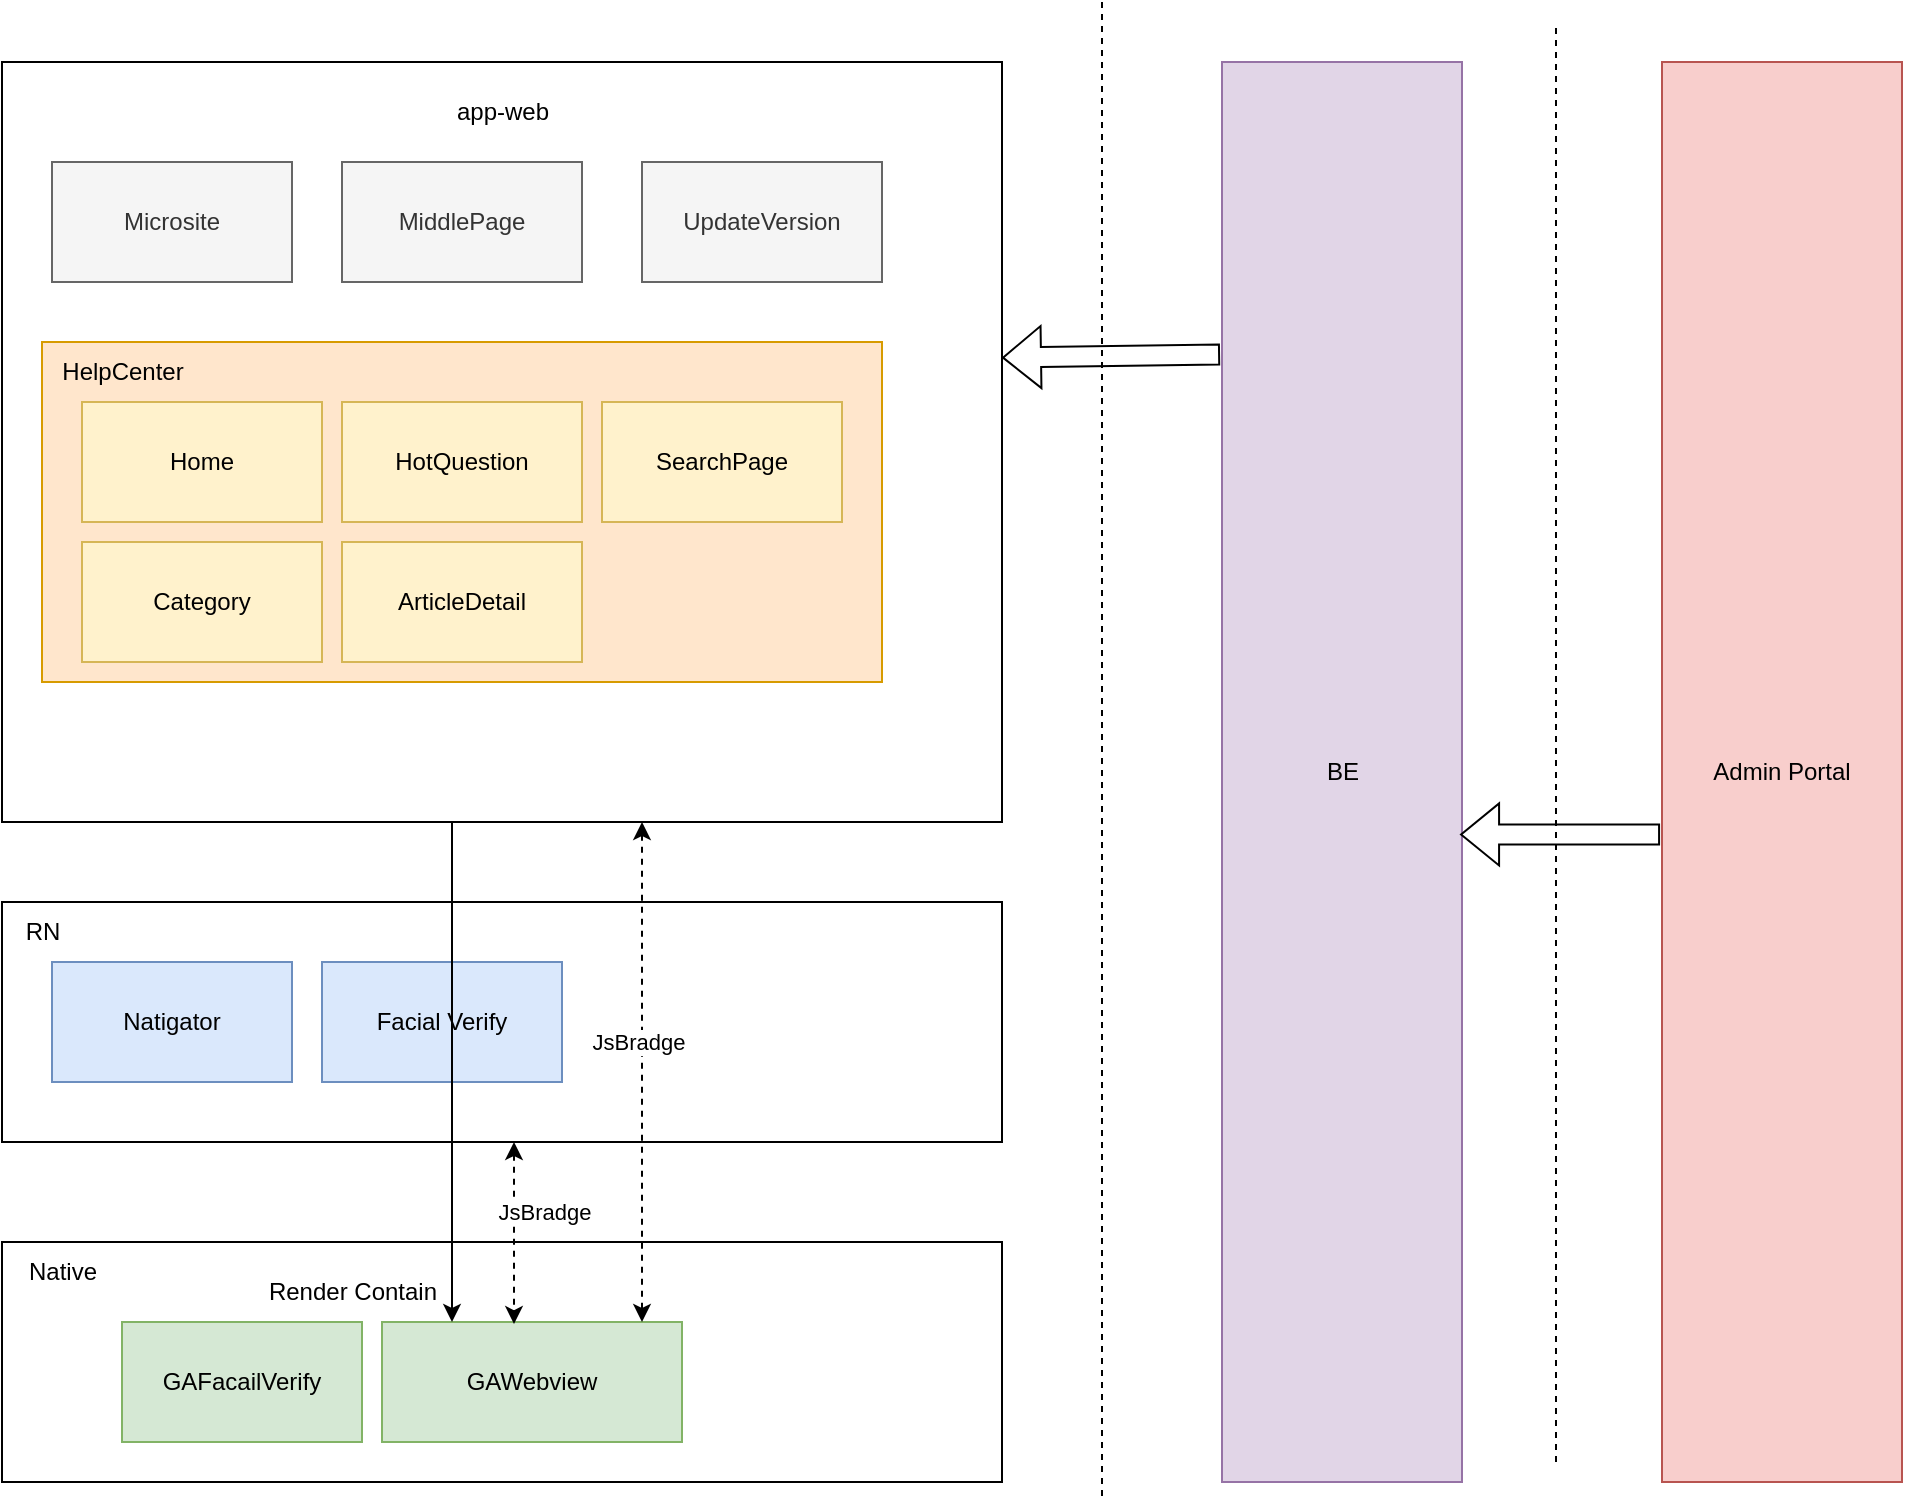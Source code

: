 <mxfile version="20.8.17" type="github" pages="3">
  <diagram name="第 1 页" id="pH_MFiOTjgAfJyfki7x9">
    <mxGraphModel dx="1434" dy="771" grid="1" gridSize="10" guides="1" tooltips="1" connect="1" arrows="1" fold="1" page="1" pageScale="1" pageWidth="827" pageHeight="1169" math="0" shadow="0">
      <root>
        <mxCell id="0" />
        <mxCell id="1" parent="0" />
        <mxCell id="8LNskPU4K8F9wqnniEPM-13" value="" style="rounded=0;whiteSpace=wrap;html=1;" parent="1" vertex="1">
          <mxGeometry x="50" y="600" width="500" height="120" as="geometry" />
        </mxCell>
        <mxCell id="8LNskPU4K8F9wqnniEPM-16" value="RN" style="text;html=1;align=center;verticalAlign=middle;resizable=0;points=[];autosize=1;strokeColor=none;fillColor=none;" parent="1" vertex="1">
          <mxGeometry x="50" y="600" width="40" height="30" as="geometry" />
        </mxCell>
        <mxCell id="8LNskPU4K8F9wqnniEPM-21" value="" style="rounded=0;whiteSpace=wrap;html=1;" parent="1" vertex="1">
          <mxGeometry x="50" y="770" width="500" height="120" as="geometry" />
        </mxCell>
        <mxCell id="8LNskPU4K8F9wqnniEPM-1" value="" style="rounded=0;whiteSpace=wrap;html=1;" parent="1" vertex="1">
          <mxGeometry x="50" y="180" width="500" height="380" as="geometry" />
        </mxCell>
        <mxCell id="dJ3KPslYRncFgLsZLMOg-1" value="Natigator" style="rounded=0;whiteSpace=wrap;html=1;fillColor=#dae8fc;strokeColor=#6c8ebf;" parent="1" vertex="1">
          <mxGeometry x="75" y="630" width="120" height="60" as="geometry" />
        </mxCell>
        <mxCell id="qRkKIQS7dKR3H430hFIp-1" value="Facial Verify" style="rounded=0;whiteSpace=wrap;html=1;fillColor=#dae8fc;strokeColor=#6c8ebf;" parent="1" vertex="1">
          <mxGeometry x="210" y="630" width="120" height="60" as="geometry" />
        </mxCell>
        <mxCell id="8LNskPU4K8F9wqnniEPM-2" value="app-web" style="text;html=1;align=center;verticalAlign=middle;resizable=0;points=[];autosize=1;strokeColor=none;fillColor=none;" parent="1" vertex="1">
          <mxGeometry x="265" y="190" width="70" height="30" as="geometry" />
        </mxCell>
        <mxCell id="8LNskPU4K8F9wqnniEPM-3" value="" style="rounded=0;whiteSpace=wrap;html=1;fillColor=#ffe6cc;strokeColor=#d79b00;" parent="1" vertex="1">
          <mxGeometry x="70" y="320" width="420" height="170" as="geometry" />
        </mxCell>
        <mxCell id="8LNskPU4K8F9wqnniEPM-4" value="Microsite" style="rounded=0;whiteSpace=wrap;html=1;fillColor=#f5f5f5;fontColor=#333333;strokeColor=#666666;" parent="1" vertex="1">
          <mxGeometry x="75" y="230" width="120" height="60" as="geometry" />
        </mxCell>
        <mxCell id="8LNskPU4K8F9wqnniEPM-5" value="HelpCenter" style="text;html=1;align=center;verticalAlign=middle;resizable=0;points=[];autosize=1;strokeColor=none;fillColor=none;" parent="1" vertex="1">
          <mxGeometry x="70" y="320" width="80" height="30" as="geometry" />
        </mxCell>
        <mxCell id="8LNskPU4K8F9wqnniEPM-6" value="MiddlePage" style="rounded=0;whiteSpace=wrap;html=1;fillColor=#f5f5f5;fontColor=#333333;strokeColor=#666666;" parent="1" vertex="1">
          <mxGeometry x="220" y="230" width="120" height="60" as="geometry" />
        </mxCell>
        <mxCell id="8LNskPU4K8F9wqnniEPM-7" value="Home" style="rounded=0;whiteSpace=wrap;html=1;fillColor=#fff2cc;strokeColor=#d6b656;" parent="1" vertex="1">
          <mxGeometry x="90" y="350" width="120" height="60" as="geometry" />
        </mxCell>
        <mxCell id="8LNskPU4K8F9wqnniEPM-8" value="Category" style="rounded=0;whiteSpace=wrap;html=1;fillColor=#fff2cc;strokeColor=#d6b656;" parent="1" vertex="1">
          <mxGeometry x="90" y="420" width="120" height="60" as="geometry" />
        </mxCell>
        <mxCell id="8LNskPU4K8F9wqnniEPM-9" value="HotQuestion" style="rounded=0;whiteSpace=wrap;html=1;fillColor=#fff2cc;strokeColor=#d6b656;" parent="1" vertex="1">
          <mxGeometry x="220" y="350" width="120" height="60" as="geometry" />
        </mxCell>
        <mxCell id="8LNskPU4K8F9wqnniEPM-10" value="ArticleDetail" style="rounded=0;whiteSpace=wrap;html=1;fillColor=#fff2cc;strokeColor=#d6b656;" parent="1" vertex="1">
          <mxGeometry x="220" y="420" width="120" height="60" as="geometry" />
        </mxCell>
        <mxCell id="8LNskPU4K8F9wqnniEPM-11" value="SearchPage" style="rounded=0;whiteSpace=wrap;html=1;fillColor=#fff2cc;strokeColor=#d6b656;" parent="1" vertex="1">
          <mxGeometry x="350" y="350" width="120" height="60" as="geometry" />
        </mxCell>
        <mxCell id="8LNskPU4K8F9wqnniEPM-14" value="UpdateVersion" style="rounded=0;whiteSpace=wrap;html=1;fillColor=#f5f5f5;fontColor=#333333;strokeColor=#666666;" parent="1" vertex="1">
          <mxGeometry x="370" y="230" width="120" height="60" as="geometry" />
        </mxCell>
        <mxCell id="8LNskPU4K8F9wqnniEPM-19" value="Render Contain" style="text;html=1;align=center;verticalAlign=middle;resizable=0;points=[];autosize=1;strokeColor=none;fillColor=none;" parent="1" vertex="1">
          <mxGeometry x="170" y="780" width="110" height="30" as="geometry" />
        </mxCell>
        <mxCell id="8LNskPU4K8F9wqnniEPM-22" value="Native" style="text;html=1;align=center;verticalAlign=middle;resizable=0;points=[];autosize=1;strokeColor=none;fillColor=none;" parent="1" vertex="1">
          <mxGeometry x="50" y="770" width="60" height="30" as="geometry" />
        </mxCell>
        <mxCell id="8LNskPU4K8F9wqnniEPM-23" value="GAWebview" style="whiteSpace=wrap;html=1;fillColor=#d5e8d4;strokeColor=#82b366;" parent="1" vertex="1">
          <mxGeometry x="240" y="810" width="150" height="60" as="geometry" />
        </mxCell>
        <mxCell id="8LNskPU4K8F9wqnniEPM-26" value="" style="endArrow=none;dashed=1;html=1;rounded=0;" parent="1" edge="1">
          <mxGeometry width="50" height="50" relative="1" as="geometry">
            <mxPoint x="600" y="150" as="sourcePoint" />
            <mxPoint x="600" y="900" as="targetPoint" />
          </mxGeometry>
        </mxCell>
        <mxCell id="8LNskPU4K8F9wqnniEPM-27" value="" style="rounded=0;whiteSpace=wrap;html=1;fillColor=#e1d5e7;strokeColor=#9673a6;" parent="1" vertex="1">
          <mxGeometry x="660" y="180" width="120" height="710" as="geometry" />
        </mxCell>
        <mxCell id="8LNskPU4K8F9wqnniEPM-28" value="BE" style="text;html=1;align=center;verticalAlign=middle;resizable=0;points=[];autosize=1;strokeColor=none;fillColor=none;" parent="1" vertex="1">
          <mxGeometry x="700" y="520" width="40" height="30" as="geometry" />
        </mxCell>
        <mxCell id="8LNskPU4K8F9wqnniEPM-29" value="" style="shape=flexArrow;endArrow=classic;html=1;rounded=0;exitX=-0.008;exitY=0.206;exitDx=0;exitDy=0;exitPerimeter=0;entryX=1;entryY=0.389;entryDx=0;entryDy=0;entryPerimeter=0;" parent="1" source="8LNskPU4K8F9wqnniEPM-27" target="8LNskPU4K8F9wqnniEPM-1" edge="1">
          <mxGeometry width="50" height="50" relative="1" as="geometry">
            <mxPoint x="600" y="120" as="sourcePoint" />
            <mxPoint x="650" y="70" as="targetPoint" />
          </mxGeometry>
        </mxCell>
        <mxCell id="8LNskPU4K8F9wqnniEPM-30" value="" style="endArrow=none;dashed=1;html=1;rounded=0;" parent="1" edge="1">
          <mxGeometry width="50" height="50" relative="1" as="geometry">
            <mxPoint x="827" y="880" as="sourcePoint" />
            <mxPoint x="827" y="160" as="targetPoint" />
          </mxGeometry>
        </mxCell>
        <mxCell id="8LNskPU4K8F9wqnniEPM-31" value="Admin Portal" style="rounded=0;whiteSpace=wrap;html=1;fillColor=#f8cecc;strokeColor=#b85450;" parent="1" vertex="1">
          <mxGeometry x="880" y="180" width="120" height="710" as="geometry" />
        </mxCell>
        <mxCell id="8LNskPU4K8F9wqnniEPM-32" value="" style="shape=flexArrow;endArrow=classic;html=1;rounded=0;exitX=-0.008;exitY=0.544;exitDx=0;exitDy=0;exitPerimeter=0;entryX=0.992;entryY=0.544;entryDx=0;entryDy=0;entryPerimeter=0;" parent="1" source="8LNskPU4K8F9wqnniEPM-31" target="8LNskPU4K8F9wqnniEPM-27" edge="1">
          <mxGeometry width="50" height="50" relative="1" as="geometry">
            <mxPoint x="910" y="540" as="sourcePoint" />
            <mxPoint x="960" y="490" as="targetPoint" />
          </mxGeometry>
        </mxCell>
        <mxCell id="8LNskPU4K8F9wqnniEPM-33" value="" style="endArrow=classic;dashed=1;html=1;rounded=0;entryX=0.44;entryY=0.017;entryDx=0;entryDy=0;startArrow=classic;startFill=1;endFill=1;entryPerimeter=0;" parent="1" target="8LNskPU4K8F9wqnniEPM-23" edge="1">
          <mxGeometry width="50" height="50" relative="1" as="geometry">
            <mxPoint x="306" y="720" as="sourcePoint" />
            <mxPoint x="440" y="570" as="targetPoint" />
          </mxGeometry>
        </mxCell>
        <mxCell id="8LNskPU4K8F9wqnniEPM-34" value="JsBradge" style="edgeLabel;html=1;align=center;verticalAlign=middle;resizable=0;points=[];" parent="8LNskPU4K8F9wqnniEPM-33" vertex="1" connectable="0">
          <mxGeometry x="-0.226" y="-1" relative="1" as="geometry">
            <mxPoint x="16" as="offset" />
          </mxGeometry>
        </mxCell>
        <mxCell id="aCVswqiVoo2FF8_zbFBM-2" style="edgeStyle=orthogonalEdgeStyle;rounded=0;orthogonalLoop=1;jettySize=auto;html=1;dashed=1;startArrow=classic;startFill=1;endArrow=classic;endFill=1;" parent="1" source="8LNskPU4K8F9wqnniEPM-1" edge="1">
          <mxGeometry relative="1" as="geometry">
            <mxPoint x="370" y="810" as="targetPoint" />
            <Array as="points">
              <mxPoint x="370" y="810" />
            </Array>
          </mxGeometry>
        </mxCell>
        <mxCell id="aCVswqiVoo2FF8_zbFBM-4" value="JsBradge" style="edgeLabel;html=1;align=center;verticalAlign=middle;resizable=0;points=[];" parent="aCVswqiVoo2FF8_zbFBM-2" vertex="1" connectable="0">
          <mxGeometry x="-0.244" y="-1" relative="1" as="geometry">
            <mxPoint x="-1" y="15" as="offset" />
          </mxGeometry>
        </mxCell>
        <mxCell id="8LNskPU4K8F9wqnniEPM-18" style="edgeStyle=orthogonalEdgeStyle;rounded=0;orthogonalLoop=1;jettySize=auto;html=1;" parent="1" edge="1">
          <mxGeometry relative="1" as="geometry">
            <mxPoint x="300" y="560" as="sourcePoint" />
            <mxPoint x="275" y="810" as="targetPoint" />
            <Array as="points">
              <mxPoint x="275" y="560" />
              <mxPoint x="275" y="810" />
            </Array>
          </mxGeometry>
        </mxCell>
        <mxCell id="ZkTJjvlv6o2vPAnSLDRn-1" value="GAFacailVerify" style="rounded=0;whiteSpace=wrap;html=1;fillColor=#d5e8d4;strokeColor=#82b366;" parent="1" vertex="1">
          <mxGeometry x="110" y="810" width="120" height="60" as="geometry" />
        </mxCell>
      </root>
    </mxGraphModel>
  </diagram>
  <diagram id="OCqdjVxYKaqNd-ojVBH9" name="第 2 页">
    <mxGraphModel dx="2261" dy="771" grid="1" gridSize="10" guides="1" tooltips="1" connect="1" arrows="1" fold="1" page="1" pageScale="1" pageWidth="827" pageHeight="1169" math="0" shadow="0">
      <root>
        <mxCell id="0" />
        <mxCell id="1" parent="0" />
        <mxCell id="06zZeN4pgje_EuCUXad--37" value="" style="rounded=0;whiteSpace=wrap;html=1;" parent="1" vertex="1">
          <mxGeometry x="450" y="880" width="400" height="160" as="geometry" />
        </mxCell>
        <mxCell id="06zZeN4pgje_EuCUXad--8" value="" style="rounded=0;whiteSpace=wrap;html=1;" parent="1" vertex="1">
          <mxGeometry x="60" y="590" width="790" height="270" as="geometry" />
        </mxCell>
        <mxCell id="hZJl-2FblhQQV8Ndydy2-13" value="" style="rounded=0;whiteSpace=wrap;html=1;" parent="1" vertex="1">
          <mxGeometry x="60" y="190" width="790" height="390" as="geometry" />
        </mxCell>
        <mxCell id="hZJl-2FblhQQV8Ndydy2-25" value="" style="whiteSpace=wrap;html=1;" parent="1" vertex="1">
          <mxGeometry x="70" y="250" width="450" height="310" as="geometry" />
        </mxCell>
        <mxCell id="hZJl-2FblhQQV8Ndydy2-14" value="app-web" style="text;html=1;align=center;verticalAlign=middle;resizable=0;points=[];autosize=1;strokeColor=none;fillColor=none;" parent="1" vertex="1">
          <mxGeometry x="60" y="190" width="70" height="30" as="geometry" />
        </mxCell>
        <mxCell id="hZJl-2FblhQQV8Ndydy2-15" value="" style="rounded=0;whiteSpace=wrap;html=1;" parent="1" vertex="1">
          <mxGeometry x="80" y="380" width="420" height="170" as="geometry" />
        </mxCell>
        <mxCell id="hZJl-2FblhQQV8Ndydy2-16" value="Microsite" style="rounded=0;whiteSpace=wrap;html=1;fillColor=#f5f5f5;fontColor=#333333;strokeColor=#666666;" parent="1" vertex="1">
          <mxGeometry x="85" y="290" width="120" height="60" as="geometry" />
        </mxCell>
        <mxCell id="hZJl-2FblhQQV8Ndydy2-17" value="HelpCenter" style="text;html=1;align=center;verticalAlign=middle;resizable=0;points=[];autosize=1;strokeColor=none;fillColor=none;" parent="1" vertex="1">
          <mxGeometry x="80" y="380" width="80" height="30" as="geometry" />
        </mxCell>
        <mxCell id="hZJl-2FblhQQV8Ndydy2-18" value="MiddlePage" style="rounded=0;whiteSpace=wrap;html=1;fillColor=#f5f5f5;fontColor=#333333;strokeColor=#666666;" parent="1" vertex="1">
          <mxGeometry x="230" y="290" width="120" height="60" as="geometry" />
        </mxCell>
        <mxCell id="hZJl-2FblhQQV8Ndydy2-19" value="Home" style="rounded=0;whiteSpace=wrap;html=1;fillColor=#ffe6cc;strokeColor=#d79b00;" parent="1" vertex="1">
          <mxGeometry x="100" y="410" width="120" height="60" as="geometry" />
        </mxCell>
        <mxCell id="hZJl-2FblhQQV8Ndydy2-20" value="Category" style="rounded=0;whiteSpace=wrap;html=1;fillColor=#ffe6cc;strokeColor=#d79b00;" parent="1" vertex="1">
          <mxGeometry x="100" y="480" width="120" height="60" as="geometry" />
        </mxCell>
        <mxCell id="hZJl-2FblhQQV8Ndydy2-21" value="HotQuestion" style="rounded=0;whiteSpace=wrap;html=1;fillColor=#ffe6cc;strokeColor=#d79b00;" parent="1" vertex="1">
          <mxGeometry x="230" y="410" width="120" height="60" as="geometry" />
        </mxCell>
        <mxCell id="hZJl-2FblhQQV8Ndydy2-22" value="ArticleDetail" style="rounded=0;whiteSpace=wrap;html=1;fillColor=#ffe6cc;strokeColor=#d79b00;" parent="1" vertex="1">
          <mxGeometry x="230" y="480" width="120" height="60" as="geometry" />
        </mxCell>
        <mxCell id="hZJl-2FblhQQV8Ndydy2-23" value="SearchPage" style="rounded=0;whiteSpace=wrap;html=1;fillColor=#ffe6cc;strokeColor=#d79b00;" parent="1" vertex="1">
          <mxGeometry x="360" y="410" width="120" height="60" as="geometry" />
        </mxCell>
        <mxCell id="hZJl-2FblhQQV8Ndydy2-24" value="UpdateVersion" style="rounded=0;whiteSpace=wrap;html=1;fillColor=#f5f5f5;fontColor=#333333;strokeColor=#666666;" parent="1" vertex="1">
          <mxGeometry x="380" y="290" width="120" height="60" as="geometry" />
        </mxCell>
        <mxCell id="hZJl-2FblhQQV8Ndydy2-26" value="Page" style="text;html=1;align=center;verticalAlign=middle;resizable=0;points=[];autosize=1;strokeColor=none;fillColor=none;" parent="1" vertex="1">
          <mxGeometry x="70" y="250" width="50" height="30" as="geometry" />
        </mxCell>
        <mxCell id="hZJl-2FblhQQV8Ndydy2-27" value="" style="rounded=0;whiteSpace=wrap;html=1;" parent="1" vertex="1">
          <mxGeometry x="530" y="250" width="310" height="250" as="geometry" />
        </mxCell>
        <mxCell id="hZJl-2FblhQQV8Ndydy2-28" value="Component" style="text;html=1;align=center;verticalAlign=middle;resizable=0;points=[];autosize=1;strokeColor=none;fillColor=none;" parent="1" vertex="1">
          <mxGeometry x="530" y="250" width="90" height="30" as="geometry" />
        </mxCell>
        <mxCell id="hZJl-2FblhQQV8Ndydy2-29" value="Loadable" style="rounded=0;whiteSpace=wrap;html=1;fillColor=#fff2cc;strokeColor=#d6b656;" parent="1" vertex="1">
          <mxGeometry x="560" y="290" width="120" height="60" as="geometry" />
        </mxCell>
        <mxCell id="hZJl-2FblhQQV8Ndydy2-30" value="Loading" style="rounded=0;whiteSpace=wrap;html=1;fillColor=#fff2cc;strokeColor=#d6b656;" parent="1" vertex="1">
          <mxGeometry x="560" y="360" width="120" height="60" as="geometry" />
        </mxCell>
        <mxCell id="hZJl-2FblhQQV8Ndydy2-31" value="Icon" style="rounded=0;whiteSpace=wrap;html=1;fillColor=#fff2cc;strokeColor=#d6b656;" parent="1" vertex="1">
          <mxGeometry x="560" y="430" width="120" height="60" as="geometry" />
        </mxCell>
        <mxCell id="hZJl-2FblhQQV8Ndydy2-32" value="Footer" style="rounded=0;whiteSpace=wrap;html=1;fillColor=#fff2cc;strokeColor=#d6b656;" parent="1" vertex="1">
          <mxGeometry x="690" y="290" width="120" height="60" as="geometry" />
        </mxCell>
        <mxCell id="hZJl-2FblhQQV8Ndydy2-33" value="QuestionList" style="rounded=0;whiteSpace=wrap;html=1;fillColor=#fff2cc;strokeColor=#d6b656;" parent="1" vertex="1">
          <mxGeometry x="690" y="360" width="120" height="60" as="geometry" />
        </mxCell>
        <mxCell id="hZJl-2FblhQQV8Ndydy2-34" value="SearchInput" style="rounded=0;whiteSpace=wrap;html=1;fillColor=#fff2cc;strokeColor=#d6b656;" parent="1" vertex="1">
          <mxGeometry x="690" y="430" width="120" height="60" as="geometry" />
        </mxCell>
        <mxCell id="06zZeN4pgje_EuCUXad--1" value="" style="rounded=0;whiteSpace=wrap;html=1;" parent="1" vertex="1">
          <mxGeometry x="690" y="600" width="150" height="100" as="geometry" />
        </mxCell>
        <mxCell id="06zZeN4pgje_EuCUXad--2" value="Hook" style="text;html=1;align=center;verticalAlign=middle;resizable=0;points=[];autosize=1;strokeColor=none;fillColor=none;" parent="1" vertex="1">
          <mxGeometry x="690" y="600" width="50" height="30" as="geometry" />
        </mxCell>
        <mxCell id="06zZeN4pgje_EuCUXad--3" value="useBridge" style="rounded=0;whiteSpace=wrap;html=1;fillColor=#dae8fc;strokeColor=#6c8ebf;" parent="1" vertex="1">
          <mxGeometry x="705" y="630" width="115" height="60" as="geometry" />
        </mxCell>
        <mxCell id="06zZeN4pgje_EuCUXad--5" value="" style="rounded=0;whiteSpace=wrap;html=1;" parent="1" vertex="1">
          <mxGeometry x="690" y="710" width="150" height="100" as="geometry" />
        </mxCell>
        <mxCell id="06zZeN4pgje_EuCUXad--6" value="core" style="text;html=1;align=center;verticalAlign=middle;resizable=0;points=[];autosize=1;strokeColor=none;fillColor=none;" parent="1" vertex="1">
          <mxGeometry x="690" y="710" width="50" height="30" as="geometry" />
        </mxCell>
        <mxCell id="06zZeN4pgje_EuCUXad--7" value="jsbridge" style="rounded=0;whiteSpace=wrap;html=1;fillColor=#f5f5f5;strokeColor=#666666;fontColor=#333333;" parent="1" vertex="1">
          <mxGeometry x="705" y="740" width="120" height="60" as="geometry" />
        </mxCell>
        <mxCell id="06zZeN4pgje_EuCUXad--9" value="" style="rounded=0;whiteSpace=wrap;html=1;" parent="1" vertex="1">
          <mxGeometry x="70" y="600" width="440" height="210" as="geometry" />
        </mxCell>
        <mxCell id="06zZeN4pgje_EuCUXad--10" value="Service" style="text;html=1;align=center;verticalAlign=middle;resizable=0;points=[];autosize=1;strokeColor=none;fillColor=none;" parent="1" vertex="1">
          <mxGeometry x="70" y="600" width="60" height="30" as="geometry" />
        </mxCell>
        <mxCell id="06zZeN4pgje_EuCUXad--11" value="preloadArticles" style="rounded=0;whiteSpace=wrap;html=1;fillColor=#e1d5e7;strokeColor=#9673a6;" parent="1" vertex="1">
          <mxGeometry x="80" y="640" width="120" height="60" as="geometry" />
        </mxCell>
        <mxCell id="06zZeN4pgje_EuCUXad--12" value="getArticlesInCategory" style="rounded=0;whiteSpace=wrap;html=1;fillColor=#e1d5e7;strokeColor=#9673a6;" parent="1" vertex="1">
          <mxGeometry x="220" y="710" width="130" height="60" as="geometry" />
        </mxCell>
        <mxCell id="06zZeN4pgje_EuCUXad--13" value="getCategories" style="rounded=0;whiteSpace=wrap;html=1;fillColor=#e1d5e7;strokeColor=#9673a6;" parent="1" vertex="1">
          <mxGeometry x="220" y="640" width="130" height="60" as="geometry" />
        </mxCell>
        <mxCell id="06zZeN4pgje_EuCUXad--14" value="getArticleDetail" style="rounded=0;whiteSpace=wrap;html=1;fillColor=#e1d5e7;strokeColor=#9673a6;" parent="1" vertex="1">
          <mxGeometry x="80" y="710" width="120" height="60" as="geometry" />
        </mxCell>
        <mxCell id="06zZeN4pgje_EuCUXad--15" value="getSearchResult" style="rounded=0;whiteSpace=wrap;html=1;fillColor=#e1d5e7;strokeColor=#9673a6;" parent="1" vertex="1">
          <mxGeometry x="360" y="640" width="130" height="60" as="geometry" />
        </mxCell>
        <mxCell id="06zZeN4pgje_EuCUXad--17" value="getHotList" style="rounded=0;whiteSpace=wrap;html=1;fillColor=#e1d5e7;strokeColor=#9673a6;" parent="1" vertex="1">
          <mxGeometry x="360" y="710" width="130" height="60" as="geometry" />
        </mxCell>
        <mxCell id="06zZeN4pgje_EuCUXad--18" value="" style="rounded=0;whiteSpace=wrap;html=1;" parent="1" vertex="1">
          <mxGeometry x="530" y="600" width="150" height="240" as="geometry" />
        </mxCell>
        <mxCell id="06zZeN4pgje_EuCUXad--19" value="utils" style="text;html=1;align=center;verticalAlign=middle;resizable=0;points=[];autosize=1;strokeColor=none;fillColor=none;" parent="1" vertex="1">
          <mxGeometry x="535" y="600" width="40" height="30" as="geometry" />
        </mxCell>
        <mxCell id="06zZeN4pgje_EuCUXad--21" value="transformArticles" style="rounded=0;whiteSpace=wrap;html=1;fillColor=#dae8fc;strokeColor=#6c8ebf;" parent="1" vertex="1">
          <mxGeometry x="540" y="628" width="130" height="60" as="geometry" />
        </mxCell>
        <mxCell id="06zZeN4pgje_EuCUXad--22" value="transformArticle" style="rounded=0;whiteSpace=wrap;html=1;fillColor=#dae8fc;strokeColor=#6c8ebf;" parent="1" vertex="1">
          <mxGeometry x="540" y="695" width="130" height="60" as="geometry" />
        </mxCell>
        <mxCell id="06zZeN4pgje_EuCUXad--23" value="transformContent" style="rounded=0;whiteSpace=wrap;html=1;fillColor=#dae8fc;strokeColor=#6c8ebf;" parent="1" vertex="1">
          <mxGeometry x="540" y="763" width="130" height="60" as="geometry" />
        </mxCell>
        <mxCell id="06zZeN4pgje_EuCUXad--28" value="Service" style="rounded=0;whiteSpace=wrap;html=1;fillColor=#f5f5f5;strokeColor=#666666;fontColor=#333333;" parent="1" vertex="1">
          <mxGeometry x="60" y="1060" width="790" height="60" as="geometry" />
        </mxCell>
        <mxCell id="06zZeN4pgje_EuCUXad--30" value="" style="rounded=0;whiteSpace=wrap;html=1;" parent="1" vertex="1">
          <mxGeometry x="60" y="880" width="370" height="160" as="geometry" />
        </mxCell>
        <mxCell id="06zZeN4pgje_EuCUXad--31" value="App" style="text;html=1;align=center;verticalAlign=middle;resizable=0;points=[];autosize=1;strokeColor=none;fillColor=none;" parent="1" vertex="1">
          <mxGeometry x="70" y="880" width="40" height="30" as="geometry" />
        </mxCell>
        <mxCell id="06zZeN4pgje_EuCUXad--32" value="GAWebView" style="rounded=0;whiteSpace=wrap;html=1;fillColor=#b1ddf0;strokeColor=#10739e;" parent="1" vertex="1">
          <mxGeometry x="595" y="920" width="120" height="60" as="geometry" />
        </mxCell>
        <mxCell id="06zZeN4pgje_EuCUXad--33" value="webview_jbscheme" style="rounded=0;whiteSpace=wrap;html=1;fillColor=#dae8fc;strokeColor=#6c8ebf;" parent="1" vertex="1">
          <mxGeometry x="455" y="920" width="120" height="60" as="geometry" />
        </mxCell>
        <mxCell id="06zZeN4pgje_EuCUXad--36" value="Navigator" style="whiteSpace=wrap;html=1;fillColor=#f8cecc;strokeColor=#b85450;" parent="1" vertex="1">
          <mxGeometry x="80" y="930" width="120" height="60" as="geometry" />
        </mxCell>
        <mxCell id="06zZeN4pgje_EuCUXad--38" value="Native" style="text;html=1;align=center;verticalAlign=middle;resizable=0;points=[];autosize=1;strokeColor=none;fillColor=none;" parent="1" vertex="1">
          <mxGeometry x="440" y="880" width="60" height="30" as="geometry" />
        </mxCell>
        <mxCell id="w0OxSLhlzJO1bxEA1a_v-1" value="Facial Verify" style="whiteSpace=wrap;html=1;fillColor=#fff2cc;strokeColor=#d6b656;" parent="1" vertex="1">
          <mxGeometry x="210" y="930" width="120" height="60" as="geometry" />
        </mxCell>
        <mxCell id="w0OxSLhlzJO1bxEA1a_v-3" value="GAFacailVerify" style="rounded=0;whiteSpace=wrap;html=1;fillColor=#b1ddf0;strokeColor=#10739e;" parent="1" vertex="1">
          <mxGeometry x="725" y="920" width="120" height="60" as="geometry" />
        </mxCell>
        <mxCell id="YmsrF-ncQiVonG9c2Cp4-1" value="" style="endArrow=none;dashed=1;html=1;rounded=0;" edge="1" parent="1">
          <mxGeometry width="50" height="50" relative="1" as="geometry">
            <mxPoint x="-40" y="870" as="sourcePoint" />
            <mxPoint x="930" y="870" as="targetPoint" />
          </mxGeometry>
        </mxCell>
        <mxCell id="YmsrF-ncQiVonG9c2Cp4-2" value="UI" style="text;html=1;align=center;verticalAlign=middle;resizable=0;points=[];autosize=1;strokeColor=none;fillColor=none;" vertex="1" parent="1">
          <mxGeometry x="-20" y="380" width="40" height="30" as="geometry" />
        </mxCell>
        <mxCell id="YmsrF-ncQiVonG9c2Cp4-3" value="Utils" style="text;html=1;align=center;verticalAlign=middle;resizable=0;points=[];autosize=1;strokeColor=none;fillColor=none;" vertex="1" parent="1">
          <mxGeometry x="-20" y="688" width="50" height="30" as="geometry" />
        </mxCell>
        <mxCell id="YmsrF-ncQiVonG9c2Cp4-4" value="App" style="text;html=1;align=center;verticalAlign=middle;resizable=0;points=[];autosize=1;strokeColor=none;fillColor=none;" vertex="1" parent="1">
          <mxGeometry x="-20" y="950" width="40" height="30" as="geometry" />
        </mxCell>
        <mxCell id="YmsrF-ncQiVonG9c2Cp4-5" value="" style="endArrow=none;dashed=1;html=1;rounded=0;" edge="1" parent="1">
          <mxGeometry width="50" height="50" relative="1" as="geometry">
            <mxPoint x="-40" y="585" as="sourcePoint" />
            <mxPoint x="870" y="585" as="targetPoint" />
          </mxGeometry>
        </mxCell>
        <mxCell id="YmsrF-ncQiVonG9c2Cp4-6" value="Page" style="rounded=0;whiteSpace=wrap;html=1;fillColor=#ffe6cc;strokeColor=#d79b00;" vertex="1" parent="1">
          <mxGeometry x="60" y="80" width="80" height="40" as="geometry" />
        </mxCell>
        <mxCell id="YmsrF-ncQiVonG9c2Cp4-7" value="common UI" style="rounded=0;whiteSpace=wrap;html=1;fillColor=#fff2cc;strokeColor=#d6b656;" vertex="1" parent="1">
          <mxGeometry x="60" y="130" width="80" height="40" as="geometry" />
        </mxCell>
        <mxCell id="YmsrF-ncQiVonG9c2Cp4-8" value="service" style="rounded=0;whiteSpace=wrap;html=1;fillColor=#e1d5e7;strokeColor=#9673a6;" vertex="1" parent="1">
          <mxGeometry x="156.25" y="130" width="77.5" height="40" as="geometry" />
        </mxCell>
        <mxCell id="YmsrF-ncQiVonG9c2Cp4-9" value="common utils" style="rounded=0;whiteSpace=wrap;html=1;fillColor=#dae8fc;strokeColor=#6c8ebf;" vertex="1" parent="1">
          <mxGeometry x="160" y="80" width="70" height="40" as="geometry" />
        </mxCell>
        <mxCell id="YmsrF-ncQiVonG9c2Cp4-10" value="rn sdk" style="whiteSpace=wrap;html=1;fillColor=#f8cecc;strokeColor=#b85450;" vertex="1" parent="1">
          <mxGeometry x="250" y="80" width="80" height="40" as="geometry" />
        </mxCell>
        <mxCell id="YmsrF-ncQiVonG9c2Cp4-11" value="native sdk" style="rounded=0;whiteSpace=wrap;html=1;fillColor=#b1ddf0;strokeColor=#10739e;" vertex="1" parent="1">
          <mxGeometry x="250" y="130" width="80" height="40" as="geometry" />
        </mxCell>
      </root>
    </mxGraphModel>
  </diagram>
  <diagram id="5r_Qo1t398WUHIuovCm1" name="第 3 页">
    <mxGraphModel dx="1063" dy="771" grid="1" gridSize="10" guides="1" tooltips="1" connect="1" arrows="1" fold="1" page="1" pageScale="1" pageWidth="827" pageHeight="1169" math="0" shadow="0">
      <root>
        <mxCell id="0" />
        <mxCell id="1" parent="0" />
        <mxCell id="8Lxj5SkozFaEqWzafYHR-1" style="edgeStyle=none;rounded=0;orthogonalLoop=1;jettySize=auto;html=1;entryX=0;entryY=0.75;entryDx=0;entryDy=0;dashed=1;startArrow=none;startFill=0;endArrow=classic;endFill=1;" edge="1" parent="1" source="ufbjqzeRfqXrX6DN1xkt-1" target="ufbjqzeRfqXrX6DN1xkt-3">
          <mxGeometry relative="1" as="geometry" />
        </mxCell>
        <mxCell id="8Lxj5SkozFaEqWzafYHR-2" style="edgeStyle=none;rounded=0;orthogonalLoop=1;jettySize=auto;html=1;dashed=1;startArrow=none;startFill=0;endArrow=classic;endFill=1;" edge="1" parent="1" source="ufbjqzeRfqXrX6DN1xkt-1" target="ufbjqzeRfqXrX6DN1xkt-9">
          <mxGeometry relative="1" as="geometry" />
        </mxCell>
        <mxCell id="8Lxj5SkozFaEqWzafYHR-3" style="edgeStyle=none;rounded=0;orthogonalLoop=1;jettySize=auto;html=1;entryX=0;entryY=0.5;entryDx=0;entryDy=0;dashed=1;startArrow=none;startFill=0;endArrow=classic;endFill=1;" edge="1" parent="1" source="ufbjqzeRfqXrX6DN1xkt-1" target="ufbjqzeRfqXrX6DN1xkt-10">
          <mxGeometry relative="1" as="geometry" />
        </mxCell>
        <mxCell id="ufbjqzeRfqXrX6DN1xkt-1" value="Actor" style="shape=umlActor;verticalLabelPosition=bottom;verticalAlign=top;html=1;outlineConnect=0;" vertex="1" parent="1">
          <mxGeometry x="140" y="350" width="60" height="120" as="geometry" />
        </mxCell>
        <mxCell id="ufbjqzeRfqXrX6DN1xkt-3" value="View Help Center Home" style="rounded=0;whiteSpace=wrap;html=1;fillColor=#fff2cc;strokeColor=#d6b656;" vertex="1" parent="1">
          <mxGeometry x="330" y="290" width="120" height="60" as="geometry" />
        </mxCell>
        <mxCell id="ufbjqzeRfqXrX6DN1xkt-6" value="View Hot Question" style="ellipse;whiteSpace=wrap;html=1;fillColor=#f8cecc;strokeColor=#b85450;" vertex="1" parent="1">
          <mxGeometry x="760" y="180" width="120" height="80" as="geometry" />
        </mxCell>
        <mxCell id="ufbjqzeRfqXrX6DN1xkt-27" style="edgeStyle=none;rounded=0;orthogonalLoop=1;jettySize=auto;html=1;entryX=1;entryY=0.75;entryDx=0;entryDy=0;dashed=1;startArrow=none;startFill=0;endArrow=classic;endFill=1;" edge="1" parent="1" source="ufbjqzeRfqXrX6DN1xkt-7" target="ufbjqzeRfqXrX6DN1xkt-3">
          <mxGeometry relative="1" as="geometry" />
        </mxCell>
        <mxCell id="ufbjqzeRfqXrX6DN1xkt-36" style="edgeStyle=none;rounded=0;orthogonalLoop=1;jettySize=auto;html=1;entryX=1;entryY=0.5;entryDx=0;entryDy=0;dashed=1;startArrow=none;startFill=0;endArrow=classic;endFill=1;" edge="1" parent="1" source="ufbjqzeRfqXrX6DN1xkt-7" target="ufbjqzeRfqXrX6DN1xkt-9">
          <mxGeometry relative="1" as="geometry" />
        </mxCell>
        <mxCell id="ufbjqzeRfqXrX6DN1xkt-37" style="edgeStyle=none;rounded=0;orthogonalLoop=1;jettySize=auto;html=1;entryX=1;entryY=0.5;entryDx=0;entryDy=0;dashed=1;startArrow=none;startFill=0;endArrow=classic;endFill=1;" edge="1" parent="1" source="ufbjqzeRfqXrX6DN1xkt-7" target="ufbjqzeRfqXrX6DN1xkt-10">
          <mxGeometry relative="1" as="geometry" />
        </mxCell>
        <mxCell id="ufbjqzeRfqXrX6DN1xkt-7" value="View Article Detail" style="ellipse;whiteSpace=wrap;html=1;fillColor=#f8cecc;strokeColor=#b85450;" vertex="1" parent="1">
          <mxGeometry x="760" y="280" width="120" height="80" as="geometry" />
        </mxCell>
        <mxCell id="ufbjqzeRfqXrX6DN1xkt-9" value="View Category" style="rounded=0;whiteSpace=wrap;html=1;fillColor=#fff2cc;strokeColor=#d6b656;" vertex="1" parent="1">
          <mxGeometry x="330" y="420" width="120" height="60" as="geometry" />
        </mxCell>
        <mxCell id="ufbjqzeRfqXrX6DN1xkt-10" value="Search Question" style="rounded=0;whiteSpace=wrap;html=1;fillColor=#fff2cc;strokeColor=#d6b656;" vertex="1" parent="1">
          <mxGeometry x="330" y="555" width="120" height="60" as="geometry" />
        </mxCell>
        <mxCell id="ufbjqzeRfqXrX6DN1xkt-29" style="edgeStyle=none;rounded=0;orthogonalLoop=1;jettySize=auto;html=1;dashed=1;startArrow=none;startFill=0;endArrow=classic;endFill=1;" edge="1" parent="1" source="ufbjqzeRfqXrX6DN1xkt-11">
          <mxGeometry relative="1" as="geometry">
            <mxPoint x="450" y="340" as="targetPoint" />
          </mxGeometry>
        </mxCell>
        <mxCell id="ufbjqzeRfqXrX6DN1xkt-11" value="Call US" style="ellipse;whiteSpace=wrap;html=1;fillColor=#f8cecc;strokeColor=#b85450;" vertex="1" parent="1">
          <mxGeometry x="760" y="390" width="120" height="80" as="geometry" />
        </mxCell>
        <mxCell id="ufbjqzeRfqXrX6DN1xkt-12" value="Email" style="ellipse;whiteSpace=wrap;html=1;fillColor=#f8cecc;strokeColor=#b85450;" vertex="1" parent="1">
          <mxGeometry x="760" y="490" width="120" height="80" as="geometry" />
        </mxCell>
        <mxCell id="ufbjqzeRfqXrX6DN1xkt-13" value="Facil Verify" style="ellipse;whiteSpace=wrap;html=1;fillColor=#f8cecc;strokeColor=#b85450;" vertex="1" parent="1">
          <mxGeometry x="760" y="80" width="120" height="80" as="geometry" />
        </mxCell>
        <mxCell id="ufbjqzeRfqXrX6DN1xkt-16" style="rounded=0;orthogonalLoop=1;jettySize=auto;html=1;entryX=0.983;entryY=0.375;entryDx=0;entryDy=0;entryPerimeter=0;dashed=1;startArrow=none;startFill=0;endArrow=classic;endFill=1;" edge="1" parent="1" source="ufbjqzeRfqXrX6DN1xkt-14">
          <mxGeometry relative="1" as="geometry">
            <mxPoint x="877.96" y="310" as="targetPoint" />
          </mxGeometry>
        </mxCell>
        <mxCell id="ufbjqzeRfqXrX6DN1xkt-14" value="Call US" style="ellipse;whiteSpace=wrap;html=1;fillColor=#f8cecc;strokeColor=#b85450;" vertex="1" parent="1">
          <mxGeometry x="990" y="225" width="117" height="80" as="geometry" />
        </mxCell>
        <mxCell id="ufbjqzeRfqXrX6DN1xkt-18" style="edgeStyle=none;rounded=0;orthogonalLoop=1;jettySize=auto;html=1;entryX=0.992;entryY=0.663;entryDx=0;entryDy=0;entryPerimeter=0;dashed=1;startArrow=none;startFill=0;endArrow=classic;endFill=1;" edge="1" parent="1" source="ufbjqzeRfqXrX6DN1xkt-15">
          <mxGeometry relative="1" as="geometry">
            <mxPoint x="879.04" y="333.04" as="targetPoint" />
          </mxGeometry>
        </mxCell>
        <mxCell id="ufbjqzeRfqXrX6DN1xkt-15" value="Email" style="ellipse;whiteSpace=wrap;html=1;fillColor=#f8cecc;strokeColor=#b85450;" vertex="1" parent="1">
          <mxGeometry x="987" y="325" width="120" height="80" as="geometry" />
        </mxCell>
        <mxCell id="ufbjqzeRfqXrX6DN1xkt-17" value="&amp;lt;&amp;lt;includes&amp;gt;&amp;gt;" style="text;html=1;align=center;verticalAlign=middle;resizable=0;points=[];autosize=1;strokeColor=none;fillColor=none;" vertex="1" parent="1">
          <mxGeometry x="887" y="260" width="100" height="30" as="geometry" />
        </mxCell>
        <mxCell id="ufbjqzeRfqXrX6DN1xkt-19" value="&amp;lt;&amp;lt;includes&amp;gt;&amp;gt;" style="text;html=1;align=center;verticalAlign=middle;resizable=0;points=[];autosize=1;strokeColor=none;fillColor=none;" vertex="1" parent="1">
          <mxGeometry x="880" y="340" width="100" height="30" as="geometry" />
        </mxCell>
        <mxCell id="ufbjqzeRfqXrX6DN1xkt-20" style="rounded=0;orthogonalLoop=1;jettySize=auto;html=1;dashed=1;startArrow=none;startFill=0;endArrow=classic;endFill=1;exitX=0;exitY=0.688;exitDx=0;exitDy=0;exitPerimeter=0;" edge="1" parent="1" source="ufbjqzeRfqXrX6DN1xkt-13">
          <mxGeometry relative="1" as="geometry">
            <mxPoint x="555.985" y="279.441" as="sourcePoint" />
            <mxPoint x="450" y="330" as="targetPoint" />
          </mxGeometry>
        </mxCell>
        <mxCell id="ufbjqzeRfqXrX6DN1xkt-21" style="edgeStyle=none;rounded=0;orthogonalLoop=1;jettySize=auto;html=1;dashed=1;startArrow=none;startFill=0;endArrow=classic;endFill=1;exitX=0;exitY=0.5;exitDx=0;exitDy=0;" edge="1" parent="1" source="ufbjqzeRfqXrX6DN1xkt-6">
          <mxGeometry relative="1" as="geometry">
            <mxPoint x="551.239" y="354.27" as="sourcePoint" />
            <mxPoint x="450" y="333" as="targetPoint" />
          </mxGeometry>
        </mxCell>
        <mxCell id="ufbjqzeRfqXrX6DN1xkt-22" value="&amp;lt;&amp;lt;includes&amp;gt;&amp;gt;" style="text;html=1;align=center;verticalAlign=middle;resizable=0;points=[];autosize=1;strokeColor=none;fillColor=none;rotation=-30;" vertex="1" parent="1">
          <mxGeometry x="560" y="190" width="100" height="30" as="geometry" />
        </mxCell>
        <mxCell id="ufbjqzeRfqXrX6DN1xkt-23" value="&amp;lt;&amp;lt;includes&amp;gt;&amp;gt;" style="text;html=1;align=center;verticalAlign=middle;resizable=0;points=[];autosize=1;strokeColor=none;fillColor=none;rotation=-25;" vertex="1" parent="1">
          <mxGeometry x="600" y="230" width="100" height="30" as="geometry" />
        </mxCell>
        <mxCell id="ufbjqzeRfqXrX6DN1xkt-25" style="edgeStyle=none;rounded=0;orthogonalLoop=1;jettySize=auto;html=1;dashed=1;startArrow=none;startFill=0;endArrow=classic;endFill=1;" edge="1" parent="1" source="ufbjqzeRfqXrX6DN1xkt-24" target="ufbjqzeRfqXrX6DN1xkt-6">
          <mxGeometry relative="1" as="geometry">
            <mxPoint x="858.908" y="289.55" as="targetPoint" />
          </mxGeometry>
        </mxCell>
        <mxCell id="ufbjqzeRfqXrX6DN1xkt-24" value="View Article Detail" style="ellipse;whiteSpace=wrap;html=1;fillColor=#f8cecc;strokeColor=#b85450;" vertex="1" parent="1">
          <mxGeometry x="987" y="120" width="120" height="80" as="geometry" />
        </mxCell>
        <mxCell id="ufbjqzeRfqXrX6DN1xkt-26" value="&amp;lt;&amp;lt;includes&amp;gt;&amp;gt;" style="text;html=1;align=center;verticalAlign=middle;resizable=0;points=[];autosize=1;strokeColor=none;fillColor=none;" vertex="1" parent="1">
          <mxGeometry x="870" y="160" width="100" height="30" as="geometry" />
        </mxCell>
        <mxCell id="ufbjqzeRfqXrX6DN1xkt-28" value="&amp;lt;&amp;lt;includes&amp;gt;&amp;gt;" style="text;html=1;align=center;verticalAlign=middle;resizable=0;points=[];autosize=1;strokeColor=none;fillColor=none;" vertex="1" parent="1">
          <mxGeometry x="610" y="300" width="100" height="30" as="geometry" />
        </mxCell>
        <mxCell id="ufbjqzeRfqXrX6DN1xkt-30" value="&amp;lt;&amp;lt;includes&amp;gt;&amp;gt;" style="text;html=1;align=center;verticalAlign=middle;resizable=0;points=[];autosize=1;strokeColor=none;fillColor=none;rotation=15;" vertex="1" parent="1">
          <mxGeometry x="610" y="360" width="100" height="30" as="geometry" />
        </mxCell>
        <mxCell id="ufbjqzeRfqXrX6DN1xkt-31" style="edgeStyle=none;rounded=0;orthogonalLoop=1;jettySize=auto;html=1;dashed=1;startArrow=none;startFill=0;endArrow=classic;endFill=1;exitX=0;exitY=0;exitDx=0;exitDy=0;" edge="1" parent="1" source="ufbjqzeRfqXrX6DN1xkt-12">
          <mxGeometry relative="1" as="geometry">
            <mxPoint x="460" y="350" as="targetPoint" />
            <mxPoint x="679.562" y="510.449" as="sourcePoint" />
          </mxGeometry>
        </mxCell>
        <mxCell id="ufbjqzeRfqXrX6DN1xkt-32" value="&amp;lt;&amp;lt;includes&amp;gt;&amp;gt;" style="text;html=1;align=center;verticalAlign=middle;resizable=0;points=[];autosize=1;strokeColor=none;fillColor=none;rotation=30;" vertex="1" parent="1">
          <mxGeometry x="610" y="415" width="100" height="30" as="geometry" />
        </mxCell>
        <mxCell id="ufbjqzeRfqXrX6DN1xkt-39" style="edgeStyle=none;rounded=0;orthogonalLoop=1;jettySize=auto;html=1;entryX=1;entryY=0.5;entryDx=0;entryDy=0;dashed=1;startArrow=none;startFill=0;endArrow=classic;endFill=1;" edge="1" parent="1" source="ufbjqzeRfqXrX6DN1xkt-38" target="ufbjqzeRfqXrX6DN1xkt-10">
          <mxGeometry relative="1" as="geometry" />
        </mxCell>
        <mxCell id="ufbjqzeRfqXrX6DN1xkt-38" value="Search Article" style="ellipse;whiteSpace=wrap;html=1;fillColor=#f8cecc;strokeColor=#b85450;" vertex="1" parent="1">
          <mxGeometry x="760" y="600" width="120" height="80" as="geometry" />
        </mxCell>
        <mxCell id="ufbjqzeRfqXrX6DN1xkt-40" value="&amp;lt;&amp;lt;includes&amp;gt;&amp;gt;" style="text;html=1;align=center;verticalAlign=middle;resizable=0;points=[];autosize=1;strokeColor=none;fillColor=none;rotation=15;" vertex="1" parent="1">
          <mxGeometry x="600" y="585" width="100" height="30" as="geometry" />
        </mxCell>
      </root>
    </mxGraphModel>
  </diagram>
</mxfile>
